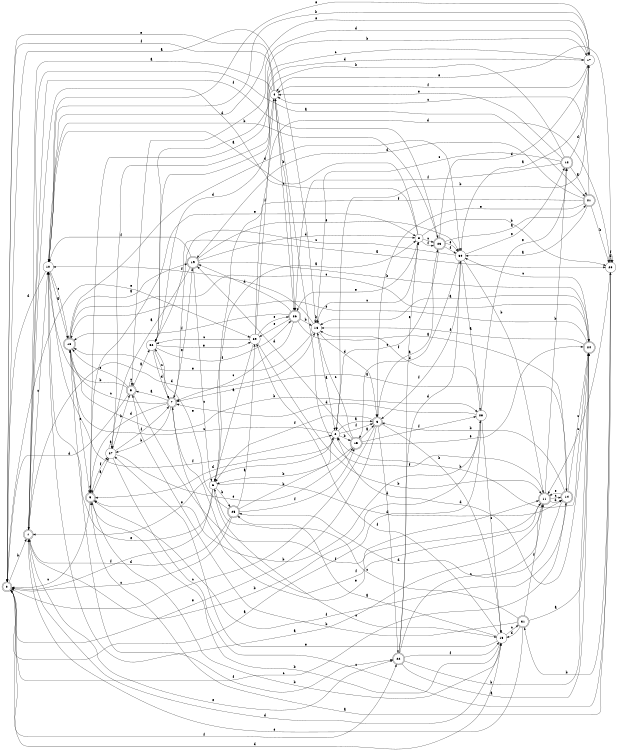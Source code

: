 digraph n27_1 {
__start0 [label="" shape="none"];

rankdir=LR;
size="8,5";

s0 [style="rounded,filled", color="black", fillcolor="white" shape="doublecircle", label="0"];
s1 [style="rounded,filled", color="black", fillcolor="white" shape="doublecircle", label="1"];
s2 [style="filled", color="black", fillcolor="white" shape="circle", label="2"];
s3 [style="rounded,filled", color="black", fillcolor="white" shape="doublecircle", label="3"];
s4 [style="filled", color="black", fillcolor="white" shape="circle", label="4"];
s5 [style="rounded,filled", color="black", fillcolor="white" shape="doublecircle", label="5"];
s6 [style="filled", color="black", fillcolor="white" shape="circle", label="6"];
s7 [style="rounded,filled", color="black", fillcolor="white" shape="doublecircle", label="7"];
s8 [style="filled", color="black", fillcolor="white" shape="circle", label="8"];
s9 [style="rounded,filled", color="black", fillcolor="white" shape="doublecircle", label="9"];
s10 [style="filled", color="black", fillcolor="white" shape="circle", label="10"];
s11 [style="rounded,filled", color="black", fillcolor="white" shape="doublecircle", label="11"];
s12 [style="rounded,filled", color="black", fillcolor="white" shape="doublecircle", label="12"];
s13 [style="filled", color="black", fillcolor="white" shape="circle", label="13"];
s14 [style="rounded,filled", color="black", fillcolor="white" shape="doublecircle", label="14"];
s15 [style="rounded,filled", color="black", fillcolor="white" shape="doublecircle", label="15"];
s16 [style="filled", color="black", fillcolor="white" shape="circle", label="16"];
s17 [style="filled", color="black", fillcolor="white" shape="circle", label="17"];
s18 [style="rounded,filled", color="black", fillcolor="white" shape="doublecircle", label="18"];
s19 [style="rounded,filled", color="black", fillcolor="white" shape="doublecircle", label="19"];
s20 [style="filled", color="black", fillcolor="white" shape="circle", label="20"];
s21 [style="rounded,filled", color="black", fillcolor="white" shape="doublecircle", label="21"];
s22 [style="rounded,filled", color="black", fillcolor="white" shape="doublecircle", label="22"];
s23 [style="rounded,filled", color="black", fillcolor="white" shape="doublecircle", label="23"];
s24 [style="rounded,filled", color="black", fillcolor="white" shape="doublecircle", label="24"];
s25 [style="rounded,filled", color="black", fillcolor="white" shape="doublecircle", label="25"];
s26 [style="rounded,filled", color="black", fillcolor="white" shape="doublecircle", label="26"];
s27 [style="filled", color="black", fillcolor="white" shape="circle", label="27"];
s28 [style="filled", color="black", fillcolor="white" shape="circle", label="28"];
s29 [style="filled", color="black", fillcolor="white" shape="circle", label="29"];
s30 [style="filled", color="black", fillcolor="white" shape="circle", label="30"];
s31 [style="rounded,filled", color="black", fillcolor="white" shape="doublecircle", label="31"];
s32 [style="filled", color="black", fillcolor="white" shape="circle", label="32"];
s0 -> s16 [label="a"];
s0 -> s1 [label="b"];
s0 -> s14 [label="c"];
s0 -> s13 [label="d"];
s0 -> s29 [label="e"];
s0 -> s22 [label="f"];
s1 -> s21 [label="a"];
s1 -> s28 [label="b"];
s1 -> s10 [label="c"];
s1 -> s16 [label="d"];
s1 -> s22 [label="e"];
s1 -> s23 [label="f"];
s2 -> s3 [label="a"];
s2 -> s15 [label="b"];
s2 -> s18 [label="c"];
s2 -> s9 [label="d"];
s2 -> s1 [label="e"];
s2 -> s3 [label="f"];
s3 -> s23 [label="a"];
s3 -> s13 [label="b"];
s3 -> s0 [label="c"];
s3 -> s22 [label="d"];
s3 -> s0 [label="e"];
s3 -> s6 [label="f"];
s4 -> s1 [label="a"];
s4 -> s26 [label="b"];
s4 -> s26 [label="c"];
s4 -> s32 [label="d"];
s4 -> s0 [label="e"];
s4 -> s0 [label="f"];
s5 -> s32 [label="a"];
s5 -> s18 [label="b"];
s5 -> s5 [label="c"];
s5 -> s0 [label="d"];
s5 -> s18 [label="e"];
s5 -> s11 [label="f"];
s6 -> s8 [label="a"];
s6 -> s25 [label="b"];
s6 -> s13 [label="c"];
s6 -> s14 [label="d"];
s6 -> s10 [label="e"];
s6 -> s0 [label="f"];
s7 -> s5 [label="a"];
s7 -> s27 [label="b"];
s7 -> s10 [label="c"];
s7 -> s9 [label="d"];
s7 -> s19 [label="e"];
s7 -> s11 [label="f"];
s8 -> s10 [label="a"];
s8 -> s20 [label="b"];
s8 -> s23 [label="c"];
s8 -> s1 [label="d"];
s8 -> s26 [label="e"];
s8 -> s23 [label="f"];
s9 -> s27 [label="a"];
s9 -> s13 [label="b"];
s9 -> s0 [label="c"];
s9 -> s9 [label="d"];
s9 -> s8 [label="e"];
s9 -> s27 [label="f"];
s10 -> s18 [label="a"];
s10 -> s17 [label="b"];
s10 -> s18 [label="c"];
s10 -> s0 [label="d"];
s10 -> s17 [label="e"];
s10 -> s2 [label="f"];
s11 -> s10 [label="a"];
s11 -> s12 [label="b"];
s11 -> s14 [label="c"];
s11 -> s14 [label="d"];
s11 -> s7 [label="e"];
s11 -> s4 [label="f"];
s12 -> s21 [label="a"];
s12 -> s32 [label="b"];
s12 -> s16 [label="c"];
s12 -> s17 [label="d"];
s12 -> s4 [label="e"];
s12 -> s26 [label="f"];
s13 -> s25 [label="a"];
s13 -> s9 [label="b"];
s13 -> s31 [label="c"];
s13 -> s1 [label="d"];
s13 -> s27 [label="e"];
s13 -> s29 [label="f"];
s14 -> s7 [label="a"];
s14 -> s3 [label="b"];
s14 -> s24 [label="c"];
s14 -> s25 [label="d"];
s14 -> s11 [label="e"];
s14 -> s9 [label="f"];
s15 -> s3 [label="a"];
s15 -> s6 [label="b"];
s15 -> s16 [label="c"];
s15 -> s19 [label="d"];
s15 -> s24 [label="e"];
s15 -> s28 [label="f"];
s16 -> s2 [label="a"];
s16 -> s16 [label="b"];
s16 -> s8 [label="c"];
s16 -> s3 [label="d"];
s16 -> s18 [label="e"];
s16 -> s10 [label="f"];
s17 -> s30 [label="a"];
s17 -> s2 [label="b"];
s17 -> s9 [label="c"];
s17 -> s5 [label="d"];
s17 -> s10 [label="e"];
s17 -> s4 [label="f"];
s18 -> s19 [label="a"];
s18 -> s28 [label="b"];
s18 -> s24 [label="c"];
s18 -> s30 [label="d"];
s18 -> s9 [label="e"];
s18 -> s22 [label="f"];
s19 -> s27 [label="a"];
s19 -> s24 [label="b"];
s19 -> s6 [label="c"];
s19 -> s8 [label="d"];
s19 -> s30 [label="e"];
s19 -> s10 [label="f"];
s20 -> s9 [label="a"];
s20 -> s31 [label="b"];
s20 -> s11 [label="c"];
s20 -> s20 [label="d"];
s20 -> s4 [label="e"];
s20 -> s20 [label="f"];
s21 -> s30 [label="a"];
s21 -> s20 [label="b"];
s21 -> s4 [label="c"];
s21 -> s19 [label="d"];
s21 -> s3 [label="e"];
s21 -> s6 [label="f"];
s22 -> s24 [label="a"];
s22 -> s24 [label="b"];
s22 -> s11 [label="c"];
s22 -> s30 [label="d"];
s22 -> s8 [label="e"];
s22 -> s13 [label="f"];
s23 -> s21 [label="a"];
s23 -> s10 [label="b"];
s23 -> s2 [label="c"];
s23 -> s17 [label="d"];
s23 -> s30 [label="e"];
s23 -> s30 [label="f"];
s24 -> s16 [label="a"];
s24 -> s2 [label="b"];
s24 -> s30 [label="c"];
s24 -> s2 [label="d"];
s24 -> s18 [label="e"];
s24 -> s16 [label="f"];
s25 -> s29 [label="a"];
s25 -> s2 [label="b"];
s25 -> s0 [label="c"];
s25 -> s1 [label="d"];
s25 -> s32 [label="e"];
s25 -> s15 [label="f"];
s26 -> s14 [label="a"];
s26 -> s16 [label="b"];
s26 -> s7 [label="c"];
s26 -> s19 [label="d"];
s26 -> s29 [label="e"];
s26 -> s18 [label="f"];
s27 -> s27 [label="a"];
s27 -> s5 [label="b"];
s27 -> s20 [label="c"];
s27 -> s17 [label="d"];
s27 -> s15 [label="e"];
s27 -> s7 [label="f"];
s28 -> s0 [label="a"];
s28 -> s9 [label="b"];
s28 -> s13 [label="c"];
s28 -> s7 [label="d"];
s28 -> s12 [label="e"];
s28 -> s16 [label="f"];
s29 -> s6 [label="a"];
s29 -> s11 [label="b"];
s29 -> s32 [label="c"];
s29 -> s20 [label="d"];
s29 -> s26 [label="e"];
s29 -> s4 [label="f"];
s30 -> s28 [label="a"];
s30 -> s11 [label="b"];
s30 -> s7 [label="c"];
s30 -> s15 [label="d"];
s30 -> s12 [label="e"];
s30 -> s3 [label="f"];
s31 -> s24 [label="a"];
s31 -> s5 [label="b"];
s31 -> s6 [label="c"];
s31 -> s13 [label="d"];
s31 -> s1 [label="e"];
s31 -> s11 [label="f"];
s32 -> s20 [label="a"];
s32 -> s17 [label="b"];
s32 -> s7 [label="c"];
s32 -> s7 [label="d"];
s32 -> s29 [label="e"];
s32 -> s26 [label="f"];

}